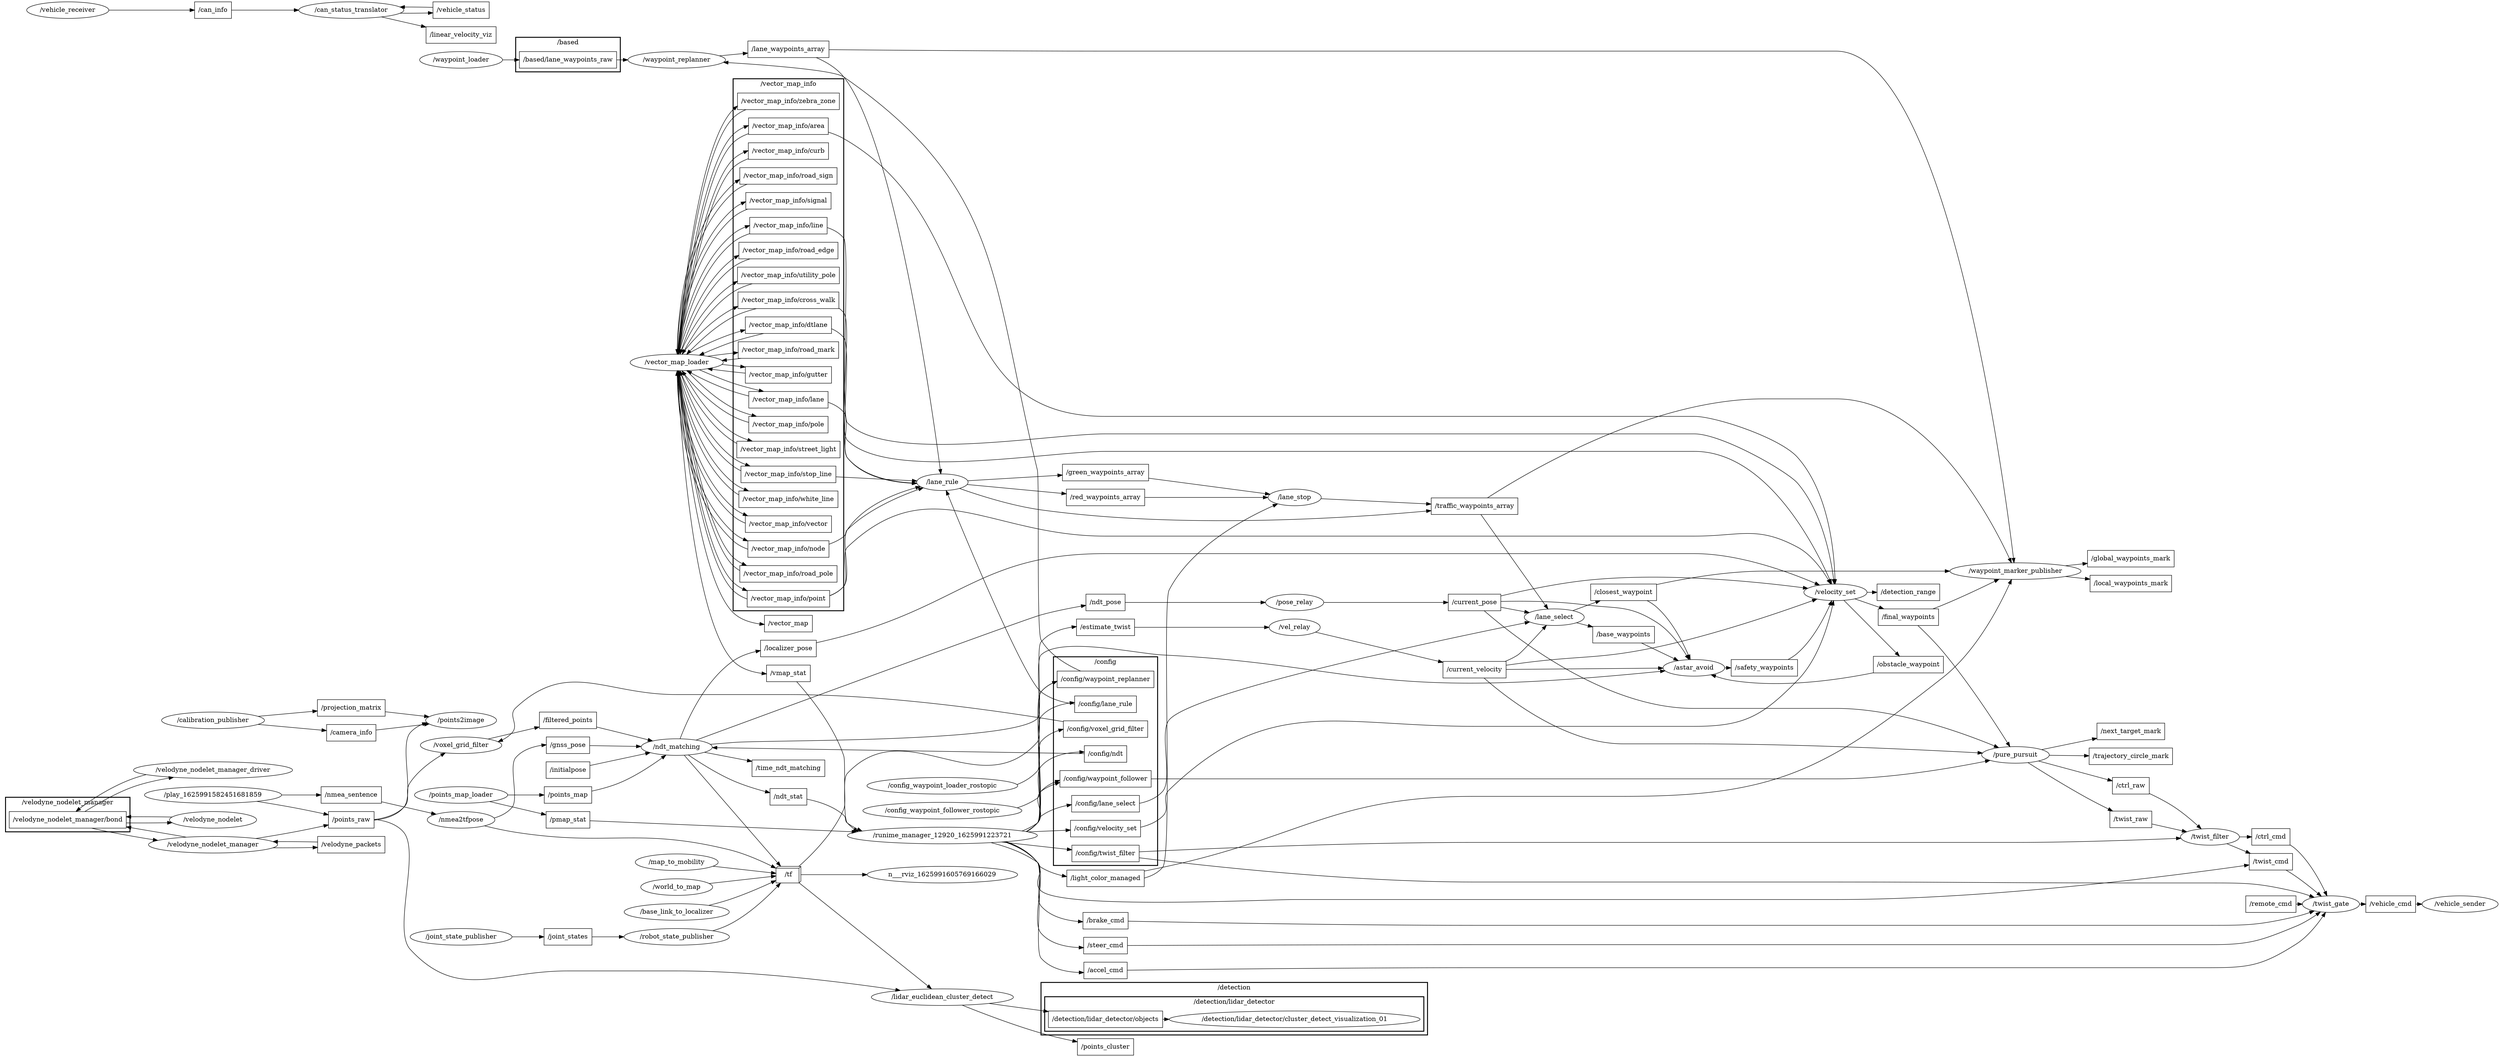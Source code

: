 digraph graphname {
	graph [bb="0,0,4368.8,2287",
		compound=True,
		rank=same,
		rankdir=LR,
		ranksep=0.2
	];
	node [label="\N"];
	subgraph cluster___config {
		graph [bb="1827.3,412,2010.3,865",
			compound=True,
			label="/config",
			lheight=0.21,
			lp="1918.8,853.5",
			lwidth=0.54,
			rank=same,
			rankdir=LR,
			ranksep=0.2,
			style=bold
		];
		t___config__twist_filter		 [URL=topic_3A__config__twist_filter,
			height=0.5,
			label="/config/twist_filter",
			pos="1918.8,438",
			shape=box,
			tooltip="topic:/config/twist_filter",
			width=1.6389];
		t___config__lane_select		 [URL=topic_3A__config__lane_select,
			height=0.5,
			label="/config/lane_select",
			pos="1918.8,546",
			shape=box,
			tooltip="topic:/config/lane_select",
			width=1.6528];
		t___config__lane_rule		 [URL=topic_3A__config__lane_rule,
			height=0.5,
			label="/config/lane_rule",
			pos="1918.8,762",
			shape=box,
			tooltip="topic:/config/lane_rule",
			width=1.5139];
		t___config__waypoint_follower		 [URL=topic_3A__config__waypoint_follower,
			height=0.5,
			label="/config/waypoint_follower",
			pos="1918.8,600",
			shape=box,
			tooltip="topic:/config/waypoint_follower",
			width=2.2361];
		t___config__voxel_grid_filter		 [URL=topic_3A__config__voxel_grid_filter,
			height=0.5,
			label="/config/voxel_grid_filter",
			pos="1918.8,708",
			shape=box,
			tooltip="topic:/config/voxel_grid_filter",
			width=2.0833];
		t___config__ndt		 [URL=topic_3A__config__ndt,
			height=0.5,
			label="/config/ndt",
			pos="1918.8,654",
			shape=box,
			tooltip="topic:/config/ndt",
			width=1.0556];
		t___config__velocity_set		 [URL=topic_3A__config__velocity_set,
			height=0.5,
			label="/config/velocity_set",
			pos="1918.8,492",
			shape=box,
			tooltip="topic:/config/velocity_set",
			width=1.7222];
		t___config__waypoint_replanner		 [URL=topic_3A__config__waypoint_replanner,
			height=0.5,
			label="/config/waypoint_replanner",
			pos="1918.8,816",
			shape=box,
			tooltip="topic:/config/waypoint_replanner",
			width=2.3194];
	}
	subgraph cluster___vector_map_info {
		graph [bb="1273.9,965,1468.9,2120",
			compound=True,
			label="/vector_map_info",
			lheight=0.21,
			lp="1371.4,2108.5",
			lwidth=1.35,
			rank=same,
			rankdir=LR,
			ranksep=0.2,
			style=bold
		];
		t___vector_map_info__zebra_zone		 [URL=topic_3A__vector_map_info__zebra_zone,
			height=0.5,
			label="/vector_map_info/zebra_zone",
			pos="1371.4,2071",
			shape=box,
			tooltip="topic:/vector_map_info/zebra_zone",
			width=2.4861];
		t___vector_map_info__dtlane		 [URL=topic_3A__vector_map_info__dtlane,
			height=0.5,
			label="/vector_map_info/dtlane",
			pos="1371.4,1585",
			shape=box,
			tooltip="topic:/vector_map_info/dtlane",
			width=2.0833];
		t___vector_map_info__curb		 [URL=topic_3A__vector_map_info__curb,
			height=0.5,
			label="/vector_map_info/curb",
			pos="1371.4,1963",
			shape=box,
			tooltip="topic:/vector_map_info/curb",
			width=1.9583];
		t___vector_map_info__road_sign		 [URL=topic_3A__vector_map_info__road_sign,
			height=0.5,
			label="/vector_map_info/road_sign",
			pos="1371.4,1909",
			shape=box,
			tooltip="topic:/vector_map_info/road_sign",
			width=2.3611];
		t___vector_map_info__signal		 [URL=topic_3A__vector_map_info__signal,
			height=0.5,
			label="/vector_map_info/signal",
			pos="1371.4,1855",
			shape=box,
			tooltip="topic:/vector_map_info/signal",
			width=2.0694];
		t___vector_map_info__lane		 [URL=topic_3A__vector_map_info__lane,
			height=0.5,
			label="/vector_map_info/lane",
			pos="1371.4,1423",
			shape=box,
			tooltip="topic:/vector_map_info/lane",
			width=1.9444];
		t___vector_map_info__road_edge		 [URL=topic_3A__vector_map_info__road_edge,
			height=0.5,
			label="/vector_map_info/road_edge",
			pos="1371.4,1747",
			shape=box,
			tooltip="topic:/vector_map_info/road_edge",
			width=2.4028];
		t___vector_map_info__utility_pole		 [URL=topic_3A__vector_map_info__utility_pole,
			height=0.5,
			label="/vector_map_info/utility_pole",
			pos="1371.4,1693",
			shape=box,
			tooltip="topic:/vector_map_info/utility_pole",
			width=2.4861];
		t___vector_map_info__line		 [URL=topic_3A__vector_map_info__line,
			height=0.5,
			label="/vector_map_info/line",
			pos="1371.4,1801",
			shape=box,
			tooltip="topic:/vector_map_info/line",
			width=1.9028];
		t___vector_map_info__node		 [URL=topic_3A__vector_map_info__node,
			height=0.5,
			label="/vector_map_info/node",
			pos="1371.4,1099",
			shape=box,
			tooltip="topic:/vector_map_info/node",
			width=1.9861];
		t___vector_map_info__road_mark		 [URL=topic_3A__vector_map_info__road_mark,
			height=0.5,
			label="/vector_map_info/road_mark",
			pos="1371.4,1531",
			shape=box,
			tooltip="topic:/vector_map_info/road_mark",
			width=2.4444];
		t___vector_map_info__gutter		 [URL=topic_3A__vector_map_info__gutter,
			height=0.5,
			label="/vector_map_info/gutter",
			pos="1371.4,1477",
			shape=box,
			tooltip="topic:/vector_map_info/gutter",
			width=2.0694];
		t___vector_map_info__stop_line		 [URL=topic_3A__vector_map_info__stop_line,
			height=0.5,
			label="/vector_map_info/stop_line",
			pos="1371.4,1261",
			shape=box,
			tooltip="topic:/vector_map_info/stop_line",
			width=2.3194];
		t___vector_map_info__pole		 [URL=topic_3A__vector_map_info__pole,
			height=0.5,
			label="/vector_map_info/pole",
			pos="1371.4,1369",
			shape=box,
			tooltip="topic:/vector_map_info/pole",
			width=1.9444];
		t___vector_map_info__street_light		 [URL=topic_3A__vector_map_info__street_light,
			height=0.5,
			label="/vector_map_info/street_light",
			pos="1371.4,1315",
			shape=box,
			tooltip="topic:/vector_map_info/street_light",
			width=2.4722];
		t___vector_map_info__cross_walk		 [URL=topic_3A__vector_map_info__cross_walk,
			height=0.5,
			label="/vector_map_info/cross_walk",
			pos="1371.4,1639",
			shape=box,
			tooltip="topic:/vector_map_info/cross_walk",
			width=2.4722];
		t___vector_map_info__white_line		 [URL=topic_3A__vector_map_info__white_line,
			height=0.5,
			label="/vector_map_info/white_line",
			pos="1371.4,1207",
			shape=box,
			tooltip="topic:/vector_map_info/white_line",
			width=2.4167];
		t___vector_map_info__vector		 [URL=topic_3A__vector_map_info__vector,
			height=0.5,
			label="/vector_map_info/vector",
			pos="1371.4,1153",
			shape=box,
			tooltip="topic:/vector_map_info/vector",
			width=2.0972];
		t___vector_map_info__point		 [URL=topic_3A__vector_map_info__point,
			height=0.5,
			label="/vector_map_info/point",
			pos="1371.4,991",
			shape=box,
			tooltip="topic:/vector_map_info/point",
			width=2.0139];
		t___vector_map_info__road_pole		 [URL=topic_3A__vector_map_info__road_pole,
			height=0.5,
			label="/vector_map_info/road_pole",
			pos="1371.4,1045",
			shape=box,
			tooltip="topic:/vector_map_info/road_pole",
			width=2.375];
		t___vector_map_info__area		 [URL=topic_3A__vector_map_info__area,
			height=0.5,
			label="/vector_map_info/area",
			pos="1371.4,2017",
			shape=box,
			tooltip="topic:/vector_map_info/area",
			width=1.9444];
	}
	subgraph cluster___based {
		graph [bb="889.04,2135,1072,2210",
			compound=True,
			label="/based",
			lheight=0.21,
			lp="980.54,2198.5",
			lwidth=0.49,
			rank=same,
			rankdir=LR,
			ranksep=0.2,
			style=bold
		];
		t___based__lane_waypoints_raw		 [URL=topic_3A__based__lane_waypoints_raw,
			height=0.5,
			label="/based/lane_waypoints_raw",
			pos="980.54,2161",
			shape=box,
			tooltip="topic:/based/lane_waypoints_raw",
			width=2.3194];
	}
	subgraph cluster___detection {
		graph [bb="1807.3,44,2464.2,158",
			compound=True,
			label="/detection",
			lheight=0.21,
			lp="2135.7,146.5",
			lwidth=0.75,
			rank=same,
			rankdir=LR,
			ranksep=0.2,
			style=bold
		];
		subgraph cluster___detection__lidar_detector {
			graph [bb="1815.3,52,2456.2,127",
				compound=True,
				label="/detection/lidar_detector",
				lheight=0.21,
				lp="2135.7,115.5",
				lwidth=1.85,
				rank=same,
				rankdir=LR,
				ranksep=0.2,
				style=bold
			];
			t___detection__lidar_detector__objects			 [URL=topic_3A__detection__lidar_detector__objects,
				height=0.5,
				label="/detection/lidar_detector/objects",
				pos="1918.8,78",
				shape=box,
				tooltip="topic:/detection/lidar_detector/objects",
				width=2.6528];
			n___detection__lidar_detector__cluster_detect_visualization_01			 [URL=__detection__lidar_detector__cluster_detect_visualization_01,
				height=0.5,
				label="/detection/lidar_detector/cluster_detect_visualization_01",
				pos="2238.2,78",
				shape=ellipse,
				tooltip="/detection/lidar_detector/cluster_detect_visualization_01",
				width=5.8314];
			t___detection__lidar_detector__objects -> n___detection__lidar_detector__cluster_detect_visualization_01			 [penwidth=1,
				pos="e,2028.1,78 2014.6,78 2015.7,78 2016.8,78 2018,78"];
		}
	}
	subgraph cluster___velodyne_nodelet_manager {
		graph [bb="8,434,225,509",
			compound=True,
			label="/velodyne_nodelet_manager",
			lheight=0.21,
			lp="116.5,497.5",
			lwidth=2.14,
			rank=same,
			rankdir=LR,
			ranksep=0.2,
			style=bold
		];
		t___velodyne_nodelet_manager__bond		 [URL=topic_3A__velodyne_nodelet_manager__bond,
			height=0.5,
			label="/velodyne_nodelet_manager/bond",
			pos="116.5,460",
			shape=box,
			tooltip="topic:/velodyne_nodelet_manager/bond",
			width=2.7917];
	}
	n___twist_filter	 [URL=__twist_filter,
		height=0.5,
		label="/twist_filter",
		pos="3851.7,472",
		shape=ellipse,
		tooltip="/twist_filter",
		width=1.4443];
	t___config__twist_filter -> n___twist_filter	 [penwidth=1,
		pos="e,3802.2,466.37 1978.1,439.57 2089.6,442.39 2338,448 2547.2,448 2547.2,448 2547.2,448 3507.3,448 3607.3,448 3723.4,458.2 3792,465.31"];
	n___twist_gate	 [URL=__twist_gate,
		height=0.5,
		label="/twist_gate",
		pos="4070.1,326",
		shape=ellipse,
		tooltip="/twist_gate",
		width=1.3721];
	t___config__twist_filter -> n___twist_gate	 [penwidth=1,
		pos="e,4040.7,340.54 1978,428.24 2089.1,410.78 2337,376 2547.2,376 2547.2,376 2547.2,376 3188.9,376 3420.4,376 3478.3,372 3709.7,372 3709.7,372 3709.7,372 3851.7,372 3921.1,372 3939.7,371 4006.7,353 4014.8,350.82 4023.3,347.79 4031.3,344.56"];
	n___lane_select	 [URL=__lane_select,
		height=0.5,
		label="/lane_select",
		pos="2688.2,951",
		shape=ellipse,
		tooltip="/lane_select",
		width=1.4443];
	t___config__lane_select -> n___lane_select	 [penwidth=1,
		pos="e,2646.9,939.93 1978.7,551.39 1992.2,555.45 2005.3,562.13 2014.3,573 2036.5,599.79 2006.7,701.67 2028.3,729 2067.7,778.98 2489.1,897.03 2637.1,937.28"];
	n___lane_rule	 [URL=__lane_rule,
		height=0.5,
		label="/lane_rule",
		pos="1638.1,1228",
		shape=ellipse,
		tooltip="/lane_rule",
		width=1.2818];
	t___config__lane_rule -> n___lane_rule	 [penwidth=1,
		pos="e,1642.7,1210 1864,764.8 1844.2,768.32 1822.9,775.34 1807.3,789 1741.8,846.46 1668,1113 1645.2,1200.3"];
	n___pure_pursuit	 [URL=__pure_pursuit,
		height=0.5,
		label="/pure_pursuit",
		pos="3507.3,669",
		shape=ellipse,
		tooltip="/pure_pursuit",
		width=1.6068];
	t___config__waypoint_follower -> n___pure_pursuit	 [penwidth=1,
		pos="e,3469.1,655.4 1999.6,600.21 2119.3,600.5 2350.5,601 2547.2,601 2547.2,601 2547.2,601 3188.9,601 3286.6,601 3397.6,632.01 3459.3,652.15"];
	n___voxel_grid_filter	 [URL=__voxel_grid_filter,
		height=0.5,
		label="/voxel_grid_filter",
		pos="793.95,676",
		shape=ellipse,
		tooltip="/voxel_grid_filter",
		width=2.022];
	t___config__voxel_grid_filter -> n___voxel_grid_filter	 [penwidth=1,
		pos="e,855.87,685.62 1843.5,724.92 1738.4,747.05 1541.4,783 1371.4,783 1173,783 1173,783 1173,783 1046.3,783 981.12,844.07 889.04,757 871.42,740.33 896.83,721.42 881.04,703 876.55,697.75 871.05,693.51 865.02,690.08"];
	n___ndt_matching	 [URL=__ndt_matching,
		height=0.5,
		label="/ndt_matching",
		pos="1173,669",
		shape=ellipse,
		tooltip="/ndt_matching",
		width=1.7151];
	t___config__ndt -> n___ndt_matching	 [penwidth=1,
		pos="e,1234.7,667.76 1880.4,654.77 1761.8,657.16 1400.2,664.43 1245,667.55"];
	n___velocity_set	 [URL=__velocity_set,
		height=0.5,
		label="/velocity_set",
		pos="3188.9,1005",
		shape=ellipse,
		tooltip="/velocity_set",
		width=1.5526];
	t___config__velocity_set -> n___velocity_set	 [penwidth=1,
		pos="e,3183.2,986.86 1981.1,499.44 1993.4,503.51 2005.3,509.69 2014.3,519 2032.7,538.11 2009.8,558.03 2028.3,577 2195.1,747.67 2308.5,715 2547.2,715 2547.2,715 2547.2,715 2936.1,715 3074.3,715 3154.2,904.29 3179.8,977.01"];
	n___waypoint_replanner	 [URL=__waypoint_replanner,
		height=0.5,
		label="/waypoint_replanner",
		pos="1173,2161",
		shape=ellipse,
		tooltip="/waypoint_replanner",
		width=2.3109];
	t___config__waypoint_replanner -> n___waypoint_replanner	 [penwidth=1,
		pos="e,1252.2,2155.3 1880.7,834 1854.9,848.44 1822.8,871.35 1807.3,902 1798.4,919.5 1803.1,1235.7 1799.3,1255 1720.1,1660.5 1793.8,1868.7 1468.9,2124 1452.8,2136.7 1343.6,2147.8 1262.5,2154.5"];
	n___vector_map_loader	 [URL=__vector_map_loader,
		height=0.5,
		label="/vector_map_loader",
		pos="1173,1504",
		shape=ellipse,
		tooltip="/vector_map_loader",
		width=2.2567];
	t___vector_map_info__zebra_zone -> n___vector_map_loader	 [penwidth=1,
		pos="e,1174,1522.2 1301,2052.9 1290.8,2048.7 1281.3,2043 1273.9,2035 1204.8,1959.7 1180.6,1631.6 1174.6,1532.4"];
	t___vector_map_info__dtlane -> n___lane_rule	 [penwidth=1,
		pos="e,1594.3,1233.7 1446.8,1575 1455.3,1571 1463.1,1565.5 1468.9,1558 1486.8,1535.2 1460.6,1321 1476.9,1297 1501.1,1261.6 1547.4,1244.3 1584.2,1235.8"];
	t___vector_map_info__dtlane -> n___vector_map_loader	 [penwidth=1,
		pos="e,1213.3,1519.9 1328.5,1567 1311.3,1561.8 1291.4,1556 1273.9,1549 1256.7,1542.1 1238.5,1533 1222.4,1524.7"];
	t___vector_map_info__curb -> n___vector_map_loader	 [penwidth=1,
		pos="e,1175.2,1522.3 1301.8,1944.8 1291.4,1940.7 1281.6,1935 1273.9,1927 1218.2,1868.9 1186.2,1617.6 1176.3,1532.3"];
	t___vector_map_info__road_sign -> n___vector_map_loader	 [penwidth=1,
		pos="e,1176,1522.3 1302.5,1890.8 1291.9,1886.7 1281.8,1881 1273.9,1873 1224.8,1823.5 1189.6,1610.2 1177.5,1532.4"];
	t___vector_map_info__signal -> n___vector_map_loader	 [penwidth=1,
		pos="e,1177,1522.1 1303.8,1836.9 1292.8,1832.8 1282.3,1827.1 1273.9,1819 1231.4,1777.8 1193.4,1601.3 1179,1531.9"];
	t___vector_map_info__lane -> n___lane_rule	 [penwidth=1,
		pos="e,1594.4,1234.1 1441.6,1414.8 1452.1,1410.7 1461.8,1404.7 1468.9,1396 1483,1379 1464,1314.9 1476.9,1297 1501.9,1262.3 1547.9,1244.9 1584.4,1236.3"];
	t___vector_map_info__lane -> n___vector_map_loader	 [penwidth=1,
		pos="e,1190.6,1486.4 1301.3,1431.5 1292,1434.3 1282.7,1437.5 1273.9,1441 1247.4,1451.6 1218.8,1467.3 1198.9,1480.7"];
	t___vector_map_info__road_edge -> n___vector_map_loader	 [penwidth=1,
		pos="e,1177.2,1522 1307.4,1729 1295.4,1724.8 1283.5,1719.1 1273.9,1711 1217.3,1663.1 1190.5,1576.5 1179.5,1531.9"];
	t___vector_map_info__utility_pole -> n___vector_map_loader	 [penwidth=1,
		pos="e,1181.3,1522 1311,1675 1297.9,1670.8 1284.8,1665.1 1273.9,1657 1230,1624.1 1200.6,1566 1185.4,1531.5"];
	t___vector_map_info__line -> n___vector_map_loader	 [penwidth=1,
		pos="e,1174.7,1522.3 1305.2,1782.9 1293.7,1778.8 1282.7,1773.1 1273.9,1765 1204.7,1701.6 1182.7,1586.1 1175.9,1532.5"];
	t___vector_map_info__line -> n___velocity_set	 [penwidth=1,
		pos="e,3188.2,1023.3 1440.1,1794 1451.3,1789.8 1461.6,1783.4 1468.9,1774 1482.6,1756.4 1461.4,1389 1476.9,1373 1545.3,1302.3 1820.5,1349 1918.8,1349 1918.8,1349 1918.8,1349 2936.1,1349 2981.4,1349 3091.9,1284.1 3119,1249 3169.8,1183.4 3183.7,1082.3 3187.5,1033.4"];
	t___vector_map_info__node -> n___lane_rule	 [penwidth=1,
		pos="e,1603.2,1216.1 1443.4,1111.6 1452.6,1115.3 1461.4,1120 1468.9,1126 1474.8,1130.7 1471.6,1135.6 1476.9,1141 1510,1174.3 1558.6,1198.1 1593.7,1212.3"];
	t___vector_map_info__node -> n___vector_map_loader	 [penwidth=1,
		pos="e,1175,1485.9 1299.5,1100.6 1290,1104.4 1281.1,1109.8 1273.9,1117 1223.1,1168.3 1187.1,1394.9 1176.3,1475.6"];
	t___vector_map_info__road_mark -> n___vector_map_loader	 [penwidth=1,
		pos="e,1252.3,1508.2 1288,1513 1279.5,1511.7 1270.9,1510.5 1262.3,1509.4"];
	t___vector_map_info__gutter -> n___vector_map_loader	 [penwidth=1,
		pos="e,1227.2,1490.5 1296.8,1480.6 1277.2,1483 1256.3,1485.9 1237.2,1488.9"];
	t___vector_map_info__stop_line -> n___lane_rule	 [penwidth=1,
		pos="e,1593.9,1233.5 1455.1,1250.6 1497.1,1245.4 1546.8,1239.3 1583.8,1234.7"];
	t___vector_map_info__stop_line -> n___vector_map_loader	 [penwidth=1,
		pos="e,1175.4,1485.8 1287.5,1269.8 1282.7,1272.4 1278.1,1275.5 1273.9,1279 1212.8,1330.7 1186.4,1427.5 1177.2,1475.7"];
	t___vector_map_info__pole -> n___vector_map_loader	 [penwidth=1,
		pos="e,1181.3,1485.9 1301.3,1374.5 1291.7,1377.7 1282.3,1381.9 1273.9,1387 1236.5,1409.7 1204.1,1450.1 1186.7,1477.2"];
	t___vector_map_info__street_light -> n___vector_map_loader	 [penwidth=1,
		pos="e,1177.5,1485.9 1282.3,1327.4 1279.4,1329.2 1276.6,1331 1273.9,1333 1224.8,1369.7 1194,1437.9 1180.6,1476.4"];
	t___vector_map_info__cross_walk -> n___vector_map_loader	 [penwidth=1,
		pos="e,1189.8,1522 1317.1,1620.9 1302.4,1616.6 1287,1610.9 1273.9,1603 1242.5,1583.9 1214.6,1552.3 1196.1,1529.8"];
	t___vector_map_info__cross_walk -> n___velocity_set	 [penwidth=1,
		pos="e,3183.8,1023.2 1460.1,1620.8 1463.4,1618.3 1466.3,1615.3 1468.9,1612 1487.9,1587.8 1455.4,1357 1476.9,1335 1614.2,1194.2 1722.1,1311 1918.8,1311 1918.8,1311 1918.8,1311 2936.1,1311 3079.6,1311 3156.9,1108.6 3180.8,1033"];
	t___vector_map_info__white_line -> n___vector_map_loader	 [penwidth=1,
		pos="e,1173.9,1486 1284,1217.3 1280.4,1219.6 1277,1222.2 1273.9,1225 1200.1,1292.6 1180,1419.5 1174.8,1476"];
	t___vector_map_info__vector -> n___vector_map_loader	 [penwidth=1,
		pos="e,1175.7,1486 1295.9,1156.5 1287.8,1160.1 1280.2,1164.9 1273.9,1171 1229.7,1213.9 1190.3,1403.1 1177.4,1475.7"];
	t___vector_map_info__point -> n___lane_rule	 [penwidth=1,
		pos="e,1598.7,1218.5 1444.2,1000.1 1453.7,1004.2 1462.4,1010 1468.9,1018 1486.2,1039.3 1462.1,1117.9 1476.9,1141 1502.1,1180.3 1551.5,1203.2 1589,1215.5"];
	t___vector_map_info__point -> n___vector_map_loader	 [penwidth=1,
		pos="e,1174.1,1485.9 1298.7,992.43 1289.4,996.3 1280.8,1001.7 1273.9,1009 1209.8,1077.5 1181.7,1381.4 1174.8,1476"];
	t___vector_map_info__point -> n___velocity_set	 [penwidth=1,
		pos="e,3181.6,1023 1444,1000.2 1453.5,1004.3 1462.3,1010.1 1468.9,1018 1481.1,1032.5 1463.3,1089.9 1476.9,1103 1618.7,1239.3 1722.1,1127 1918.8,1127 1918.8,1127 1918.8,1127 2936.1,1127 3018.1,1127 3048.7,1145.2 3119,1103 3146.3,1086.6 3165.9,1055.1 3177.2,1032.2"];
	t___vector_map_info__road_pole -> n___vector_map_loader	 [penwidth=1,
		pos="e,1174.5,1485.9 1285.7,1053.4 1281.4,1056.1 1277.5,1059.3 1273.9,1063 1216.4,1122.9 1184.2,1388.1 1175.4,1475.9"];
	t___vector_map_info__area -> n___vector_map_loader	 [penwidth=1,
		pos="e,1174.5,1522.2 1301.1,1998.8 1290.9,1994.6 1281.4,1988.9 1273.9,1981 1211.5,1914.3 1183.2,1624.5 1175.4,1532.2"];
	t___vector_map_info__area -> n___velocity_set	 [penwidth=1,
		pos="e,3186.7,1023.1 1441.6,2003.7 1451.2,2000.1 1460.7,1995.7 1468.9,1990 1744.9,1801.2 1584.4,1387 1918.8,1387 1918.8,1387 1918.8,1387 2936.1,1387 2970.1,1387 3081.9,1347.2 3119,1301 3152.5,1259.4 3176.7,1098.8 3185.4,1033.2"];
	t___based__lane_waypoints_raw -> n___waypoint_replanner	 [penwidth=1,
		pos="e,1089.5,2161 1064.1,2161 1069.1,2161 1074.2,2161 1079.2,2161"];
	n___velodyne_nodelet_manager_driver	 [URL=__velodyne_nodelet_manager_driver,
		height=0.5,
		label="/velodyne_nodelet_manager_driver",
		pos="368.84,514",
		shape=ellipse,
		tooltip="/velodyne_nodelet_manager_driver",
		width=3.7733];
	t___velodyne_nodelet_manager__bond -> n___velodyne_nodelet_manager_driver	 [penwidth=1,
		pos="e,321.61,497.04 217.17,474.55 222.52,475.73 227.82,476.89 233,478 258.82,483.56 287.5,489.32 311.83,494.79"];
	n___velodyne_nodelet	 [URL=__velodyne_nodelet,
		height=0.5,
		label="/velodyne_nodelet",
		pos="368.84,460",
		shape=ellipse,
		tooltip="/velodyne_nodelet",
		width=2.0943];
	t___velodyne_nodelet_manager__bond -> n___velodyne_nodelet	 [penwidth=1,
		pos="e,297.68,453.86 217.32,453.37 240.65,453.14 265.19,453.23 287.56,453.65"];
	n___velodyne_nodelet_manager	 [URL=__velodyne_nodelet_manager,
		height=0.5,
		label="/velodyne_nodelet_manager",
		pos="368.84,406",
		shape=ellipse,
		tooltip="/velodyne_nodelet_manager",
		width=3.0692];
	t___velodyne_nodelet_manager__bond -> n___velodyne_nodelet_manager	 [penwidth=1,
		pos="e,274.49,415.45 158.22,441.98 180.39,435.76 208.14,429.35 233,424 243.26,421.79 253.97,419.55 264.67,417.4"];
	t___obstacle_waypoint	 [URL=topic_3A__obstacle_waypoint,
		height=0.5,
		label="/obstacle_waypoint",
		pos="3319.8,863",
		shape=box,
		tooltip="topic:/obstacle_waypoint",
		width=1.6944];
	n___astar_avoid	 [URL=__astar_avoid,
		height=0.5,
		label="/astar_avoid",
		pos="2936.1,875",
		shape=ellipse,
		tooltip="/astar_avoid",
		width=1.4985];
	t___obstacle_waypoint -> n___astar_avoid	 [penwidth=1,
		pos="e,2966.5,860.09 3258.7,851.66 3194.6,841.73 3091.4,831.28 3004,848 2994.7,849.79 2985,852.84 2976,856.27"];
	t___closest_waypoint	 [URL=topic_3A__closest_waypoint,
		height=0.5,
		label="/closest_waypoint",
		pos="2811.2,1005",
		shape=box,
		tooltip="topic:/closest_waypoint",
		width=1.5833];
	t___closest_waypoint -> n___astar_avoid	 [penwidth=1,
		pos="e,2926.9,893.11 2849,986.97 2855.7,982.88 2862.4,978.19 2868.2,973 2890.7,952.49 2909.8,923.16 2921.9,901.94"];
	n___waypoint_marker_publisher	 [URL=__waypoint_marker_publisher,
		height=0.5,
		label="/waypoint_marker_publisher",
		pos="3507.3,1051",
		shape=ellipse,
		tooltip="/waypoint_marker_publisher",
		width=3.1233];
	t___closest_waypoint -> n___waypoint_marker_publisher	 [penwidth=1,
		pos="e,3394.6,1051 2868.3,1021.6 2918.7,1034.8 2994.4,1051 3061.5,1051 3061.5,1051 3061.5,1051 3188.9,1051 3253.5,1051 3325.3,1051 3384.4,1051"];
	t___brake_cmd	 [URL=topic_3A__brake_cmd,
		height=0.5,
		label="/brake_cmd",
		pos="1918.8,292",
		shape=box,
		tooltip="topic:/brake_cmd",
		width=1.125];
	t___brake_cmd -> n___twist_gate	 [penwidth=1,
		pos="e,4040.7,311.46 1959.6,290.68 2059.7,287.56 2325.4,280 2547.2,280 2547.2,280 2547.2,280 3851.7,280 3921.1,280 3939.7,281 4006.7,299 4014.8,301.18 4023.3,304.21 4031.3,307.44"];
	t___filtered_points	 [URL=topic_3A__filtered_points,
		height=0.5,
		label="/filtered_points",
		pos="980.54,730",
		shape=box,
		tooltip="topic:/filtered_points",
		width=1.375];
	t___filtered_points -> n___ndt_matching	 [penwidth=1,
		pos="e,1132.8,682.92 1030.5,715.63 1044,711.64 1058.6,707.24 1072,703 1088.7,697.74 1106.8,691.74 1123,686.25"];
	t___gnss_pose	 [URL=topic_3A__gnss_pose,
		height=0.5,
		label="/gnss_pose",
		pos="980.54,676",
		shape=box,
		tooltip="topic:/gnss_pose",
		width=1.0556];
	t___gnss_pose -> n___ndt_matching	 [penwidth=1,
		pos="e,1111.6,671.23 1018.6,674.62 1042.2,673.76 1073.3,672.63 1101.4,671.61"];
	t___linear_velocity_viz	 [URL=topic_3A__linear_velocity_viz,
		height=0.5,
		label="/linear_velocity_viz",
		pos="793.95,2215",
		shape=box,
		tooltip="topic:/linear_velocity_viz",
		width=1.7361];
	t___twist_cmd	 [URL=topic_3A__twist_cmd,
		height=0.5,
		label="/twist_cmd",
		pos="3962.2,418",
		shape=box,
		tooltip="topic:/twist_cmd",
		width=1.0694];
	t___twist_cmd -> n___twist_gate	 [penwidth=1,
		pos="e,4053.2,343.2 3988.5,399.96 3994.6,395.55 4001,390.73 4006.7,386 4020.2,374.83 4034.5,361.51 4046,350.26"];
	t___light_color_managed	 [URL=topic_3A__light_color_managed,
		height=0.5,
		label="/light_color_managed",
		pos="1918.8,384",
		shape=box,
		tooltip="topic:/light_color_managed",
		width=1.8889];
	t___light_color_managed -> n___waypoint_marker_publisher	 [penwidth=1,
		pos="e,3500.8,1032.7 1987,400.8 1996.2,403.17 2005.5,405.61 2014.3,408 2252.4,472.51 2300.5,563 2547.2,563 2547.2,563 2547.2,563 2811.2,563 3091.9,563 3174.1,646.06 3380.8,836 3439.9,890.22 3479.6,978.42 3497.1,1023.1"];
	n___lane_stop	 [URL=__lane_stop,
		height=0.5,
		label="/lane_stop",
		pos="2238.2,1211",
		shape=ellipse,
		tooltip="/lane_stop",
		width=1.2999];
	t___light_color_managed -> n___lane_stop	 [penwidth=1,
		pos="e,2212.4,1196 1986.9,389.47 1997.5,393.32 2007.3,399.18 2014.3,408 2035.2,434.14 2014.8,979.39 2028.3,1010 2065,1093.2 2154.1,1158.9 2203.6,1190.5"];
	t___remote_cmd	 [URL=topic_3A__remote_cmd,
		height=0.5,
		label="/remote_cmd",
		pos="3962.2,326",
		shape=box,
		tooltip="topic:/remote_cmd",
		width=1.2361];
	t___remote_cmd -> n___twist_gate	 [penwidth=1,
		pos="e,4020.4,326 4006.7,326 4007.8,326 4009,326 4010.1,326"];
	t___next_target_mark	 [URL=topic_3A__next_target_mark,
		height=0.5,
		label="/next_target_mark",
		pos="3709.7,696",
		shape=box,
		tooltip="topic:/next_target_mark",
		width=1.6111];
	t___global_waypoints_mark	 [URL=topic_3A__global_waypoints_mark,
		height=0.5,
		label="/global_waypoints_mark",
		pos="3709.7,1078",
		shape=box,
		tooltip="topic:/global_waypoints_mark",
		width=2.1111];
	t___steer_cmd	 [URL=topic_3A__steer_cmd,
		height=0.5,
		label="/steer_cmd",
		pos="1918.8,238",
		shape=box,
		tooltip="topic:/steer_cmd",
		width=1.0694];
	t___steer_cmd -> n___twist_gate	 [penwidth=1,
		pos="e,4052,309.14 1957.4,238.1 2055.8,238.36 2323.8,239 2547.2,239 2547.2,239 2547.2,239 3851.7,239 3922.7,239 3942.7,247.28 4006.7,278 4020,284.38 4033.2,293.78 4044.1,302.59"];
	t___red_waypoints_array	 [URL=topic_3A__red_waypoints_array,
		height=0.5,
		label="/red_waypoints_array",
		pos="1918.8,1211",
		shape=box,
		tooltip="topic:/red_waypoints_array",
		width=1.8611];
	t___red_waypoints_array -> n___lane_stop	 [penwidth=1,
		pos="e,2191.2,1211 1986.2,1211 2043.9,1211 2126.3,1211 2180.9,1211"];
	t___current_velocity	 [URL=topic_3A__current_velocity,
		height=0.5,
		label="/current_velocity",
		pos="2547.2,837",
		shape=box,
		tooltip="topic:/current_velocity",
		width=1.5139];
	t___current_velocity -> n___astar_avoid	 [penwidth=1,
		pos="e,2900.2,861.44 2601.9,835.38 2666.2,834.47 2775.8,836.06 2868.2,853 2875.5,854.35 2883.2,856.3 2890.7,858.47"];
	t___current_velocity -> n___pure_pursuit	 [penwidth=1,
		pos="e,3449.3,670.35 2562.7,818.96 2600.6,777.11 2702.6,677 2811.2,677 2811.2,677 2811.2,677 2936.1,677 3117.9,677 3332.3,672.9 3439.3,670.57"];
	t___current_velocity -> n___velocity_set	 [penwidth=1,
		pos="e,3139.2,996.65 2601.7,845.09 2692.6,858.59 2865.2,884.4 2868.2,886 2876.4,890.54 2874.3,896.76 2882.2,902 2959.1,953.32 3064,981.24 3129.1,994.62"];
	t___current_velocity -> n___lane_select	 [penwidth=1,
		pos="e,2677.5,933.18 2599,855.15 2607.2,859.09 2615.2,863.7 2622.2,869 2642.3,884.22 2659.9,906.85 2671.8,924.48"];
	t___camera_info	 [URL=topic_3A__camera_info,
		height=0.5,
		label="/camera_info",
		pos="605.77,757",
		shape=box,
		tooltip="topic:/camera_info",
		width=1.2361];
	n___points2image	 [URL=__points2image,
		height=0.5,
		label="/points2image",
		pos="793.95,730",
		shape=ellipse,
		tooltip="/points2image",
		width=1.6971];
	t___camera_info -> n___points2image	 [penwidth=1,
		pos="e,738.91,737.9 650.37,750.6 673.78,747.24 702.91,743.06 728.8,739.35"];
	t___vmap_stat	 [URL=topic_3A__vmap_stat,
		height=0.5,
		label="/vmap_stat",
		pos="1371.4,829",
		shape=box,
		tooltip="topic:/vmap_stat",
		width=1.0694];
	n___runime_manager_12920_1625991223721	 [URL=__runime_manager_12920_1625991223721,
		height=0.5,
		label="/runime_manager_12920_1625991223721",
		pos="1638.1,477",
		shape=ellipse,
		tooltip="/runime_manager_12920_1625991223721",
		width=4.4774];
	t___vmap_stat -> n___runime_manager_12920_1625991223721	 [penwidth=1,
		pos="e,1499.6,486.28 1384.9,810.87 1407.2,779.83 1450.8,713.66 1468.9,650 1473.4,634.37 1466.1,516.11 1476.9,504 1481.1,499.33 1485.8,495.26 1490.8,491.73"];
	t___ctrl_cmd	 [URL=topic_3A__ctrl_cmd,
		height=0.5,
		label="/ctrl_cmd",
		pos="3962.2,472",
		shape=box,
		tooltip="topic:/ctrl_cmd",
		width=0.95833];
	t___ctrl_cmd -> n___twist_gate	 [penwidth=1,
		pos="e,4064,343.98 3996.7,453.73 4000.3,451.07 4003.7,448.15 4006.7,445 4032,418.27 4050.1,379.52 4060.3,353.58"];
	t___points_cluster	 [URL=topic_3A__points_cluster,
		height=0.5,
		label="/points_cluster",
		pos="1918.8,18",
		shape=box,
		tooltip="topic:/points_cluster",
		width=1.3333];
	t___lane_waypoints_array	 [URL=topic_3A__lane_waypoints_array,
		height=0.5,
		label="/lane_waypoints_array",
		pos="1371.4,2184",
		shape=box,
		tooltip="topic:/lane_waypoints_array",
		width=1.9444];
	t___lane_waypoints_array -> n___waypoint_marker_publisher	 [penwidth=1,
		pos="e,3506.2,1069.2 1441.8,2183.2 1546.1,2182 1747.5,2180 1918.8,2180 1918.8,2180 1918.8,2180 3188.9,2180 3424.9,2180 3494.5,1254.5 3505.6,1079.4"];
	t___lane_waypoints_array -> n___lane_rule	 [penwidth=1,
		pos="e,1636.7,1246.2 1417,2165.9 1435.9,2156.2 1456.2,2142.4 1468.9,2124 1570.3,1976.7 1624.5,1391.8 1635.8,1256.2"];
	t___joint_states	 [URL=topic_3A__joint_states,
		height=0.5,
		label="/joint_states",
		pos="980.54,260",
		shape=box,
		tooltip="topic:/joint_states",
		width=1.1389];
	n___robot_state_publisher	 [URL=__robot_state_publisher,
		height=0.5,
		label="/robot_state_publisher",
		pos="1173,260",
		shape=ellipse,
		tooltip="/robot_state_publisher",
		width=2.4734];
	t___joint_states -> n___robot_state_publisher	 [penwidth=1,
		pos="e,1083.9,260 1021.8,260 1037.2,260 1055.4,260 1073.7,260"];
	t___ctrl_raw	 [URL=topic_3A__ctrl_raw,
		height=0.5,
		label="/ctrl_raw",
		pos="3709.7,575",
		shape=box,
		tooltip="topic:/ctrl_raw",
		width=0.90278];
	t___ctrl_raw -> n___twist_filter	 [penwidth=1,
		pos="e,3830.2,488.66 3736.3,556.86 3750.9,546.74 3769.5,533.82 3785.7,522 3797.7,513.31 3810.7,503.54 3821.9,494.95"];
	t___twist_raw	 [URL=topic_3A__twist_raw,
		height=0.5,
		label="/twist_raw",
		pos="3709.7,495",
		shape=box,
		tooltip="topic:/twist_raw",
		width=1.0278];
	t___twist_raw -> n___twist_filter	 [penwidth=1,
		pos="e,3804.5,479.65 3747,488.96 3761.4,486.62 3778.3,483.89 3794.2,481.32"];
	t___safety_waypoints	 [URL=topic_3A__safety_waypoints,
		height=0.5,
		label="/safety_waypoints",
		pos="3061.5,875",
		shape=box,
		tooltip="topic:/safety_waypoints",
		width=1.5972];
	t___safety_waypoints -> n___velocity_set	 [penwidth=1,
		pos="e,3179.3,986.89 3099.7,893.05 3106.5,897.14 3113.3,901.82 3119,907 3142,927.51 3161.6,956.84 3174.2,978.06"];
	t___time_ndt_matching	 [URL=topic_3A__time_ndt_matching,
		height=0.5,
		label="/time_ndt_matching",
		pos="1371.4,623",
		shape=box,
		tooltip="topic:/time_ndt_matching",
		width=1.7639];
	t___detection_range	 [URL=topic_3A__detection_range,
		height=0.5,
		label="/detection_range",
		pos="3319.8,1005",
		shape=box,
		tooltip="topic:/detection_range",
		width=1.4861];
	t___final_waypoints	 [URL=topic_3A__final_waypoints,
		height=0.5,
		label="/final_waypoints",
		pos="3319.8,951",
		shape=box,
		tooltip="topic:/final_waypoints",
		width=1.4861];
	t___final_waypoints -> n___waypoint_marker_publisher	 [penwidth=1,
		pos="e,3478.6,1033.3 3362.1,969.01 3368.4,971.91 3374.8,974.96 3380.8,978 3411.4,993.54 3445,1013.1 3469.9,1028"];
	t___final_waypoints -> n___pure_pursuit	 [penwidth=1,
		pos="e,3499.1,686.89 3340.5,932.99 3353,921.43 3368.8,905.71 3380.8,890 3430.3,825.32 3474,739.33 3494.7,696.17"];
	t___base_waypoints	 [URL=topic_3A__base_waypoints,
		height=0.5,
		label="/base_waypoints",
		pos="2811.2,913",
		shape=box,
		tooltip="topic:/base_waypoints",
		width=1.4861];
	t___base_waypoints -> n___astar_avoid	 [penwidth=1,
		pos="e,2896,887.19 2864.9,896.66 2871.9,894.53 2879.1,892.35 2886,890.23"];
	t___initialpose	 [URL=topic_3A__initialpose,
		height=0.5,
		label="/initialpose",
		pos="980.54,622",
		shape=box,
		tooltip="topic:/initialpose",
		width=1.0694];
	t___initialpose -> n___ndt_matching	 [penwidth=1,
		pos="e,1125.6,657.42 1019.5,631.51 1047.1,638.26 1084.7,647.44 1115.8,655.02"];
	t___projection_matrix	 [URL=topic_3A__projection_matrix,
		height=0.5,
		label="/projection_matrix",
		pos="605.77,703",
		shape=box,
		tooltip="topic:/projection_matrix",
		width=1.6389];
	t___projection_matrix -> n___points2image	 [penwidth=1,
		pos="e,738.98,722.11 664.79,711.47 685.17,714.39 708.11,717.68 728.94,720.67"];
	t___vector_map	 [URL=topic_3A__vector_map,
		height=0.5,
		label="/vector_map",
		pos="1371.4,937",
		shape=box,
		tooltip="topic:/vector_map",
		width=1.1806];
	t___pmap_stat	 [URL=topic_3A__pmap_stat,
		height=0.5,
		label="/pmap_stat",
		pos="980.54,514",
		shape=box,
		tooltip="topic:/pmap_stat",
		width=1.0694];
	t___pmap_stat -> n___runime_manager_12920_1625991223721	 [penwidth=1,
		pos="e,1493.9,485.12 1019.2,511.82 1108.1,506.82 1331,494.28 1483.5,485.7"];
	t___vehicle_cmd	 [URL=topic_3A__vehicle_cmd,
		height=0.5,
		label="/vehicle_cmd",
		pos="4178.5,326",
		shape=box,
		tooltip="topic:/vehicle_cmd",
		width=1.25];
	n___vehicle_sender	 [URL=__vehicle_sender,
		height=0.5,
		label="/vehicle_sender",
		pos="4303.1,326",
		shape=ellipse,
		tooltip="/vehicle_sender",
		width=1.8234];
	t___vehicle_cmd -> n___vehicle_sender	 [penwidth=1,
		pos="e,4237.5,326 4223.8,326 4225,326 4226.1,326 4227.2,326"];
	t___ndt_pose	 [URL=topic_3A__ndt_pose,
		height=0.5,
		label="/ndt_pose",
		pos="1918.8,983",
		shape=box,
		tooltip="topic:/ndt_pose",
		width=0.95833];
	n___pose_relay	 [URL=__pose_relay,
		height=0.5,
		label="/pose_relay",
		pos="2238.2,983",
		shape=ellipse,
		tooltip="/pose_relay",
		width=1.4263];
	t___ndt_pose -> n___pose_relay	 [penwidth=1,
		pos="e,2186.6,983 1953.6,983 2007,983 2110,983 2176.3,983"];
	t___local_waypoints_mark	 [URL=topic_3A__local_waypoints_mark,
		height=0.5,
		label="/local_waypoints_mark",
		pos="3709.7,1024",
		shape=box,
		tooltip="topic:/local_waypoints_mark",
		width=2];
	t___green_waypoints_array	 [URL=topic_3A__green_waypoints_array,
		height=0.5,
		label="/green_waypoints_array",
		pos="1918.8,1265",
		shape=box,
		tooltip="topic:/green_waypoints_array",
		width=2.0417];
	t___green_waypoints_array -> n___lane_stop	 [penwidth=1,
		pos="e,2195.3,1218.3 1992.5,1252.5 2051.4,1242.6 2132.5,1228.9 2185.2,1220"];
	t___traffic_waypoints_array	 [URL=topic_3A__traffic_waypoints_array,
		height=0.5,
		label="/traffic_waypoints_array",
		pos="2547.2,1192",
		shape=box,
		tooltip="topic:/traffic_waypoints_array",
		width=2.0833];
	t___traffic_waypoints_array -> n___waypoint_marker_publisher	 [penwidth=1,
		pos="e,3501.9,1069 2569.1,1210.3 2637.3,1265.2 2853.7,1425 3061.5,1425 3061.5,1425 3061.5,1425 3188.9,1425 3370.8,1425 3470.6,1165.3 3498.8,1078.7"];
	t___traffic_waypoints_array -> n___lane_select	 [penwidth=1,
		pos="e,2677.8,968.67 2557.8,1173.9 2582.4,1131.7 2643.8,1026.9 2672.7,977.49"];
	t___vehicle_status	 [URL=topic_3A__vehicle_status,
		height=0.5,
		label="/vehicle_status",
		pos="793.95,2269",
		shape=box,
		tooltip="topic:/vehicle_status",
		width=1.3472];
	n___can_status_translator	 [URL=__can_status_translator,
		height=0.5,
		label="/can_status_translator",
		pos="605.77,2269",
		shape=ellipse,
		tooltip="/can_status_translator",
		width=2.4192];
	t___vehicle_status -> n___can_status_translator	 [penwidth=1,
		pos="e,686.67,2275.7 745.45,2275 730.61,2275.5 713.77,2275.8 697.05,2275.7"];
	t___trajectory_circle_mark	 [URL=topic_3A__trajectory_circle_mark,
		height=0.5,
		label="/trajectory_circle_mark",
		pos="3709.7,642",
		shape=box,
		tooltip="topic:/trajectory_circle_mark",
		width=2];
	t___points_map	 [URL=topic_3A__points_map,
		height=0.5,
		label="/points_map",
		pos="980.54,568",
		shape=box,
		tooltip="topic:/points_map",
		width=1.1667];
	t___points_map -> n___ndt_matching	 [penwidth=1,
		pos="e,1153.8,651.78 1022.7,577.17 1038.6,581.47 1056.6,587.36 1072,595 1099.1,608.41 1126.6,629.1 1146,645.2"];
	t___localizer_pose	 [URL=topic_3A__localizer_pose,
		height=0.5,
		label="/localizer_pose",
		pos="1371.4,883",
		shape=box,
		tooltip="topic:/localizer_pose",
		width=1.3611];
	t___localizer_pose -> n___velocity_set	 [penwidth=1,
		pos="e,3161.1,1020.8 1420.8,895.57 1436.3,899.81 1453.4,904.79 1468.9,910 1672.9,978.59 1703.6,1089 1918.8,1089 1918.8,1089 1918.8,1089 2936.1,1089 3016.3,1089 3103.9,1050.4 3152,1025.6"];
	t___velodyne_packets	 [URL=topic_3A__velodyne_packets,
		height=0.5,
		label="/velodyne_packets",
		pos="605.77,406",
		shape=box,
		tooltip="topic:/velodyne_packets",
		width=1.625];
	t___velodyne_packets -> n___velodyne_nodelet_manager	 [penwidth=1,
		pos="e,471.73,412.7 547.26,411.91 527.38,412.52 504.43,412.8 481.76,412.74"];
	t___ndt_stat	 [URL=topic_3A__ndt_stat,
		height=0.5,
		label="/ndt_stat",
		pos="1371.4,559",
		shape=box,
		tooltip="topic:/ndt_stat",
		width=0.875];
	t___ndt_stat -> n___runime_manager_12920_1625991223721	 [penwidth=1,
		pos="e,1506.3,487.54 1403.4,553.5 1424.3,548.44 1450.9,539.05 1468.9,522 1475.3,515.98 1470,509.36 1476.9,504 1483.2,499.17 1489.9,495.08 1497.1,491.61"];
	t___can_info	 [URL=topic_3A__can_info,
		height=0.5,
		label="/can_info",
		pos="368.84,2269",
		shape=box,
		tooltip="topic:/can_info",
		width=0.94444];
	t___can_info -> n___can_status_translator	 [penwidth=1,
		pos="e,518.66,2269 403.04,2269 430.62,2269 470.85,2269 508.21,2269"];
	t___current_pose	 [URL=topic_3A__current_pose,
		height=0.5,
		label="/current_pose",
		pos="2547.2,983",
		shape=box,
		tooltip="topic:/current_pose",
		width=1.25];
	t___current_pose -> n___astar_avoid	 [penwidth=1,
		pos="e,2921.9,892.59 2592.3,985.16 2631.6,986.24 2690,985.95 2740.2,978 2798.8,968.71 2816.8,969.79 2868.2,940 2886,929.66 2902.7,913.71 2915.2,900.2"];
	t___current_pose -> n___pure_pursuit	 [penwidth=1,
		pos="e,3474.1,683.82 2562.9,964.95 2612.2,910.73 2769.8,753 2936.1,753 2936.1,753 2936.1,753 3188.9,753 3290.5,753 3404.3,712.57 3464.6,687.8"];
	t___current_pose -> n___velocity_set	 [penwidth=1,
		pos="e,3139.9,1013.7 2592.3,996.88 2633.8,1008.9 2697.5,1025.4 2754.2,1032 2887.9,1047.6 3046,1028.4 3129.8,1015.3"];
	t___current_pose -> n___lane_select	 [penwidth=1,
		pos="e,2644.3,960.95 2592.6,972.7 2605.9,969.67 2620.6,966.33 2634.4,963.19"];
	t___points_raw	 [URL=topic_3A__points_raw,
		height=0.5,
		label="/points_raw",
		pos="605.77,514",
		shape=box,
		tooltip="topic:/points_raw",
		width=1.1111];
	n___lidar_euclidean_cluster_detect	 [URL=__lidar_euclidean_cluster_detect,
		height=0.5,
		label="/lidar_euclidean_cluster_detect",
		pos="1638.1,118",
		shape=ellipse,
		tooltip="/lidar_euclidean_cluster_detect",
		width=3.34];
	t___points_raw -> n___lidar_euclidean_cluster_detect	 [penwidth=1,
		pos="e,1571.5,133.01 634.68,495.86 654.81,481.48 680.22,459.46 692.86,433 712.07,392.8 677.21,266.25 706.86,233 789.21,140.65 856.81,182 980.54,182 980.54,182 980.54,182 1173,182 1310.9,182 1469.6,154.06 1561.5,135.1"];
	t___points_raw -> n___voxel_grid_filter	 [penwidth=1,
		pos="e,768.89,658.93 645.82,517.84 662.42,521.4 680.62,528.17 692.86,541 709.98,558.94 694.16,573.7 706.86,595 720.43,617.76 742.29,638.06 760.71,652.64"];
	t___points_raw -> n___points2image	 [penwidth=1,
		pos="e,737.42,722.94 645.98,516.73 663.03,520.06 681.54,526.95 692.86,541 715.53,569.14 684.19,674.86 706.86,703 712.49,709.99 719.89,715.2 728.01,719.09"];
	t___accel_cmd	 [URL=topic_3A__accel_cmd,
		height=0.5,
		label="/accel_cmd",
		pos="1918.8,184",
		shape=box,
		tooltip="topic:/accel_cmd",
		width=1.0972];
	t___accel_cmd -> n___twist_gate	 [penwidth=1,
		pos="e,4061.4,308.2 1958.5,184.86 2057.7,186.92 2324.6,192 2547.2,192 2547.2,192 2547.2,192 3851.7,192 3923.8,192 3947.9,198.22 4006.7,240 4028.3,255.33 4045.5,280.28 4056.5,299.37"];
	t___estimate_twist	 [URL=topic_3A__estimate_twist,
		height=0.5,
		label="/estimate_twist",
		pos="1918.8,929",
		shape=box,
		tooltip="topic:/estimate_twist",
		width=1.375];
	n___vel_relay	 [URL=__vel_relay,
		height=0.5,
		label="/vel_relay",
		pos="2238.2,929",
		shape=ellipse,
		tooltip="/vel_relay",
		width=1.2818];
	t___estimate_twist -> n___vel_relay	 [penwidth=1,
		pos="e,2191.9,929 1968.4,929 2026.1,929 2121.3,929 2181.8,929"];
	t___nmea_sentence	 [URL=topic_3A__nmea_sentence,
		height=0.5,
		label="/nmea_sentence",
		pos="605.77,568",
		shape=box,
		tooltip="topic:/nmea_sentence",
		width=1.4444];
	n___nmea2tfpose	 [URL=__nmea2tfpose,
		height=0.5,
		label="/nmea2tfpose",
		pos="793.95,514",
		shape=ellipse,
		tooltip="/nmea2tfpose",
		width=1.6249];
	t___nmea_sentence -> n___nmea2tfpose	 [penwidth=1,
		pos="e,751.01,526.32 658.19,552.96 684.13,545.51 715.37,536.55 741.33,529.1"];
	n_n__tf	 [URL=topic_3A__tf,
		height=0.5,
		label="/tf",
		pos="1371.4,395",
		shape=box3d,
		tooltip="topic:/tf",
		width=0.75];
	n___rviz_1625991605769166029	 [height=0.5,
		pos="1638.1,395",
		width=3.6108];
	n_n__tf -> n___rviz_1625991605769166029	 [penwidth=1,
		pos="e,1507.9,395 1398.5,395 1422.5,395 1459.7,395 1497.7,395"];
	n_n__tf -> n___lidar_euclidean_cluster_detect	 [penwidth=1,
		pos="e,1620.9,135.88 1388.9,376.83 1435.2,328.77 1560.8,198.3 1613.9,143.15"];
	n_n__tf -> n___astar_avoid	 [penwidth=1,
		pos="e,2913.7,858.48 1389.1,413.1 1412,437.71 1451,484.17 1468.9,532 1475.2,548.73 1465.2,598.49 1476.9,612 1573.6,723.6 1705.7,577.81 1799.3,692 1811.8,707.23 1793.1,855.4 1807.3,869 1873.8,932.57 1922.5,874.89 2014.3,869 2285.2,851.62 2351.1,796.26 2622.2,810 2731.9,815.56 2763.7,800.78 2868.2,835 2881,839.2 2894,846.11 2905.2,853"];
	n___lidar_euclidean_cluster_detect -> t___detection__lidar_detector__objects	 [penwidth=1,
		pos="e,1823.3,91.612 1725.4,105.56 1753.2,101.6 1784.2,97.18 1813.1,93.056"];
	n___lidar_euclidean_cluster_detect -> t___points_cluster	 [penwidth=1,
		pos="e,1870.6,29.503 1675.5,100.87 1709.5,85.739 1761.1,63.699 1807.3,48 1824.4,42.177 1843.4,36.73 1860.7,32.118"];
	n___astar_avoid -> t___safety_waypoints	 [penwidth=1,
		pos="e,3004,875 2990.4,875 2991.5,875 2992.6,875 2993.8,875"];
	n___map_to_mobility	 [URL=__map_to_mobility,
		height=0.5,
		label="/map_to_mobility",
		pos="1173,422",
		shape=ellipse,
		tooltip="/map_to_mobility",
		width=2.0762];
	n___map_to_mobility -> n_n__tf	 [penwidth=1,
		pos="e,1344.3,398.69 1238.2,413.12 1270.1,408.79 1307.2,403.74 1334.1,400.08"];
	n___world_to_map	 [URL=__world_to_map,
		height=0.5,
		label="/world_to_map",
		pos="1173,368",
		shape=ellipse,
		tooltip="/world_to_map",
		width=1.8054];
	n___world_to_map -> n_n__tf	 [penwidth=1,
		pos="e,1344.2,391.29 1231.5,375.95 1264.6,380.47 1305.2,385.99 1334.1,389.92"];
	n___nmea2tfpose -> t___gnss_pose	 [penwidth=1,
		pos="e,942.47,674.55 848.76,520.39 861.12,524.42 872.96,530.84 881.04,541 896.03,559.83 873.93,630.27 889.04,649 899.64,662.13 916.29,669.09 932.5,672.7"];
	n___nmea2tfpose -> n_n__tf	 [penwidth=1,
		pos="e,1344.4,412.41 834.3,500.85 851.07,495.82 870.84,490.47 889.04,487 1054.4,455.44 1104.5,496.62 1265.9,449 1290.4,441.78 1315.9,428.89 1335.7,417.51"];
	n___base_link_to_localizer	 [URL=__base_link_to_localizer,
		height=0.5,
		label="/base_link_to_localizer",
		pos="1173,314",
		shape=ellipse,
		tooltip="/base_link_to_localizer",
		width=2.5817];
	n___base_link_to_localizer -> n_n__tf	 [penwidth=1,
		pos="e,1344.3,379.31 1229.1,328.43 1241.4,332.11 1254.2,336.35 1265.9,341 1289.8,350.48 1315.5,363.56 1335.5,374.47"];
	n___ndt_matching -> t___time_ndt_matching	 [penwidth=1,
		pos="e,1307.6,637.79 1221.5,657.75 1244.4,652.44 1272.2,645.99 1297.7,640.1"];
	n___ndt_matching -> t___ndt_pose	 [penwidth=1,
		pos="e,1884.2,976.38 1206.7,684.11 1261.7,708.72 1374,759.06 1468.9,802 1619.5,870.09 1651.1,902.09 1807.3,956 1829,963.48 1853.7,969.7 1874.4,974.27"];
	n___ndt_matching -> t___localizer_pose	 [penwidth=1,
		pos="e,1322.2,877.34 1177.5,687 1188,724.38 1217.1,810.7 1273.9,856 1285,864.81 1298.7,870.75 1312.4,874.75"];
	n___ndt_matching -> t___ndt_stat	 [penwidth=1,
		pos="e,1339.8,568.65 1193.2,651.92 1212.8,635.92 1244,612.11 1273.9,596 1291.7,586.43 1312.4,578.19 1330.2,571.92"];
	n___ndt_matching -> t___estimate_twist	 [penwidth=1,
		pos="e,1869.1,927.33 1232.2,674.36 1387.4,688.46 1794.4,725.87 1799.3,731 1812,744.38 1795.8,882.52 1807.3,897 1819.8,912.8 1839.6,921.14 1859,925.43"];
	n___ndt_matching -> n_n__tf	 [penwidth=1,
		pos="e,1358.4,413.04 1186,651.02 1220.1,603.9 1312.3,476.62 1352.4,421.28"];
	n___robot_state_publisher -> n_n__tf	 [penwidth=1,
		pos="e,1358.6,376.9 1234.9,273.12 1245.6,276.74 1256.4,281.3 1265.9,287 1301.3,308.21 1333.1,344.18 1352.3,368.73"];
	n___twist_filter -> t___twist_cmd	 [penwidth=1,
		pos="e,3925.4,436.01 3881.9,457.24 3892.5,452.07 3904.6,446.13 3916.2,440.47"];
	n___twist_filter -> t___ctrl_cmd	 [penwidth=1,
		pos="e,3927.5,472 3903.7,472 3908.3,472 3912.8,472 3917.3,472"];
	n___waypoint_marker_publisher -> t___global_waypoints_mark	 [penwidth=1,
		pos="e,3633.5,1067.8 3593.7,1062.5 3603.5,1063.8 3613.5,1065.2 3623.3,1066.5"];
	n___waypoint_marker_publisher -> t___local_waypoints_mark	 [penwidth=1,
		pos="e,3637.6,1033.6 3593.7,1039.5 3604.9,1038 3616.3,1036.5 3627.5,1035"];
	n___voxel_grid_filter -> t___filtered_points	 [penwidth=1,
		pos="e,930.78,715.6 841.52,689.77 865.74,696.78 895.43,705.37 921.14,712.81"];
	n___lane_rule -> t___red_waypoints_array	 [penwidth=1,
		pos="e,1851.6,1215.1 1683.8,1225.2 1726.4,1222.7 1790.8,1218.8 1841.3,1215.7"];
	n___lane_rule -> t___green_waypoints_array	 [penwidth=1,
		pos="e,1845.2,1255.3 1682,1233.8 1722.8,1239.2 1784.7,1247.3 1835,1254"];
	n___lane_rule -> t___traffic_waypoints_array	 [penwidth=1,
		pos="e,2471.9,1184.4 1672.9,1216.2 1706.8,1205.3 1759.9,1190.1 1807.3,1184 2042.7,1153.9 2323.7,1171.4 2461.8,1183.5"];
	n___pure_pursuit -> t___next_target_mark	 [penwidth=1,
		pos="e,3651.5,688.24 3560.5,676.09 3585.3,679.41 3615.1,683.39 3641.6,686.91"];
	n___pure_pursuit -> t___ctrl_raw	 [penwidth=1,
		pos="e,3676.9,590.22 3539.8,653.9 3574.5,637.77 3629.7,612.17 3667.7,594.52"];
	n___pure_pursuit -> t___twist_raw	 [penwidth=1,
		pos="e,3681.5,513.14 3523.7,651.69 3547.1,627.38 3591.9,582.27 3633.7,548 3646.1,537.9 3660.2,527.67 3673,518.93"];
	n___pure_pursuit -> t___trajectory_circle_mark	 [penwidth=1,
		pos="e,3637.5,651.64 3560.5,661.91 3581,659.17 3604.9,655.98 3627.5,652.96"];
	n___waypoint_replanner -> t___lane_waypoints_array	 [penwidth=1,
		pos="e,1301.2,2175.9 1246.6,2169.5 1261.1,2171.2 1276.4,2173 1291.1,2174.7"];
	n___calibration_publisher	 [URL=__calibration_publisher,
		height=0.5,
		label="/calibration_publisher",
		pos="368.84,730",
		shape=ellipse,
		tooltip="/calibration_publisher",
		width=2.4373];
	n___calibration_publisher -> t___camera_info	 [penwidth=1,
		pos="e,560.98,751.9 445.76,738.77 480,742.67 519.53,747.17 550.74,750.73"];
	n___calibration_publisher -> t___projection_matrix	 [penwidth=1,
		pos="e,546.49,709.76 445.76,721.23 474.89,717.92 507.84,714.16 536.25,710.92"];
	n___velodyne_nodelet_manager_driver -> t___velodyne_nodelet_manager__bond	 [penwidth=1,
		pos="e,158.22,478.02 264.2,502.5 253.65,500.38 243.11,498.18 233,496 211.63,491.4 188.14,486.02 167.88,480.65"];
	n___velodyne_nodelet -> t___velodyne_nodelet_manager__bond	 [penwidth=1,
		pos="e,217.32,466.63 297.68,466.14 275.85,466.66 251.3,466.84 227.47,466.71"];
	n___runime_manager_12920_1625991223721 -> t___config__twist_filter	 [penwidth=1,
		pos="e,1859.7,446.21 1739.4,462.92 1776,457.84 1816.4,452.22 1849.6,447.61"];
	n___runime_manager_12920_1625991223721 -> t___config__lane_select	 [penwidth=1,
		pos="e,1859.1,541.02 1768.2,487.77 1779.3,491.9 1789.9,497.21 1799.3,504 1805.4,508.41 1801.3,514.37 1807.3,519 1819.4,528.41 1834.4,534.6 1849.3,538.65"];
	n___runime_manager_12920_1625991223721 -> t___config__lane_rule	 [penwidth=1,
		pos="e,1864.3,762.16 1777.2,486.33 1785.4,490.94 1792.9,496.75 1799.3,504 1816.2,523.31 1791.1,715.09 1807.3,735 1818.9,749.2 1836.5,756.68 1854.4,760.44"];
	n___runime_manager_12920_1625991223721 -> t___config__waypoint_follower	 [penwidth=1,
		pos="e,1838.1,593.02 1775.8,486.53 1784.5,491.07 1792.5,496.8 1799.3,504 1820.6,526.37 1786.8,549.88 1807.3,573 1813.3,579.77 1820.7,584.99 1828.7,589"];
	n___runime_manager_12920_1625991223721 -> t___config__voxel_grid_filter	 [penwidth=1,
		pos="e,1843.8,703.62 1776.7,486.21 1785.1,490.83 1792.8,496.67 1799.3,504 1812.4,518.74 1794.8,665.81 1807.3,681 1814.4,689.65 1823.8,695.8 1834.1,700.14"];
	n___runime_manager_12920_1625991223721 -> t___config__ndt	 [penwidth=1,
		pos="e,1880.6,655.47 1776.6,486.35 1785,490.94 1792.7,496.74 1799.3,504 1817.7,524.32 1789.7,606.03 1807.3,627 1822.6,645.18 1847.8,652.28 1870.4,654.68"];
	n___runime_manager_12920_1625991223721 -> t___config__velocity_set	 [penwidth=1,
		pos="e,1856.6,488.67 1783.8,484.79 1805.5,485.95 1827.1,487.1 1846.4,488.13"];
	n___runime_manager_12920_1625991223721 -> t___config__waypoint_replanner	 [penwidth=1,
		pos="e,1835.2,808.75 1777.2,486.28 1785.5,490.91 1793,496.72 1799.3,504 1820.1,527.89 1787.4,764.38 1807.3,789 1812.5,795.37 1818.8,800.38 1825.9,804.32"];
	n___runime_manager_12920_1625991223721 -> t___brake_cmd	 [penwidth=1,
		pos="e,1878.1,292.71 1737.1,462.7 1760.9,454.55 1783.9,441.83 1799.3,422 1812.7,404.76 1793.5,340.9 1807.3,324 1822,306.03 1846.1,297.76 1868.1,294.09"];
	n___runime_manager_12920_1625991223721 -> t___twist_cmd	 [penwidth=1,
		pos="e,3923.3,411.11 1735.7,462.56 1759.8,454.42 1783.3,441.74 1799.3,422 1817.7,399.41 1785.9,376.76 1807.3,357 1877.7,291.93 2142.4,338 2238.2,338 2238.2,338 2238.2,338 3188.9,338 3464,338 3791.2,388.71 3913.2,409.38"];
	n___runime_manager_12920_1625991223721 -> t___light_color_managed	 [penwidth=1,
		pos="e,1850.7,389.3 1719.7,461.47 1747.2,453.21 1776.6,440.73 1799.3,422 1804.8,417.44 1801.5,412.23 1807.3,408 1817.3,400.71 1829,395.55 1841,391.91"];
	n___runime_manager_12920_1625991223721 -> t___steer_cmd	 [penwidth=1,
		pos="e,1880.2,236.46 1738.4,462.73 1761.8,454.56 1784.3,441.83 1799.3,422 1820.3,394.11 1785,291.9 1807.3,265 1822.4,246.78 1847.5,239.66 1870.1,237.25"];
	n___runime_manager_12920_1625991223721 -> t___accel_cmd	 [penwidth=1,
		pos="e,1879,182.44 1738.5,462.86 1762,454.69 1784.5,441.92 1799.3,422 1813.3,403.18 1792.4,229.16 1807.3,211 1822.1,192.95 1846.6,185.76 1869,183.28"];
	n___waypoint_loader	 [URL=__waypoint_loader,
		height=0.5,
		label="/waypoint_loader",
		pos="793.95,2161",
		shape=ellipse,
		tooltip="/waypoint_loader",
		width=2.004];
	n___waypoint_loader -> t___based__lane_waypoints_raw	 [penwidth=1,
		pos="e,897,2161 866.36,2161 873.11,2161 880,2161 886.91,2161"];
	n___twist_gate -> t___vehicle_cmd	 [penwidth=1,
		pos="e,4133.3,326 4119.5,326 4120.7,326 4121.8,326 4123,326"];
	n___vector_map_loader -> t___vector_map_info__zebra_zone	 [penwidth=1,
		pos="e,1281.7,2060.1 1173.7,1522 1177.8,1607.9 1200.5,1973 1273.9,2053 1274.1,2053.2 1274.2,2053.3 1274.4,2053.5"];
	n___vector_map_loader -> t___vector_map_info__dtlane	 [penwidth=1,
		pos="e,1296.3,1575 1190.6,1521.6 1210.4,1535.9 1243.5,1554.8 1273.9,1567 1278.1,1568.7 1282.4,1570.3 1286.7,1571.8"];
	n___vector_map_loader -> t___vector_map_info__curb	 [penwidth=1,
		pos="e,1300.8,1962.2 1174.5,1522.1 1181.6,1597.4 1214,1882.6 1273.9,1945 1279,1950.3 1285.1,1954.6 1291.6,1958"];
	n___vector_map_loader -> t___vector_map_info__road_sign	 [penwidth=1,
		pos="e,1286.3,1900.8 1175,1522.1 1183.8,1591.4 1220.7,1837.3 1273.9,1891 1275.2,1892.3 1276.5,1893.5 1277.9,1894.7"];
	n___vector_map_loader -> t___vector_map_info__signal	 [penwidth=1,
		pos="e,1296.9,1851.9 1175.7,1522 1186.3,1585 1227.4,1791.9 1273.9,1837 1278,1841 1282.7,1844.4 1287.6,1847.3"];
	n___vector_map_loader -> t___vector_map_info__lane	 [penwidth=1,
		pos="e,1328.5,1441 1213.3,1488.1 1231.4,1478.6 1253.3,1467.3 1273.9,1459 1288.1,1453.3 1303.9,1448.4 1318.6,1444"];
	n___vector_map_loader -> t___vector_map_info__road_edge	 [penwidth=1,
		pos="e,1284.7,1736.6 1175.4,1522.2 1182.6,1565.6 1208.2,1673.4 1273.9,1729 1274.7,1729.6 1275.4,1730.2 1276.2,1730.8"];
	n___vector_map_loader -> t___vector_map_info__utility_pole	 [penwidth=1,
		pos="e,1281.9,1680.3 1177.5,1522.1 1188.1,1556 1217.6,1628.2 1273.8,1674"];
	n___vector_map_loader -> t___vector_map_info__line	 [penwidth=1,
		pos="e,1302.9,1799.8 1173.9,1522 1177.6,1571.9 1195.3,1711 1273.9,1783 1279.7,1788.3 1286.4,1792.6 1293.6,1796"];
	n___vector_map_loader -> t___vector_map_info__node	 [penwidth=1,
		pos="e,1302.5,1117.2 1176,1485.7 1186.3,1418.2 1222.5,1186.9 1273.9,1135 1279.5,1129.4 1286.1,1124.9 1293.2,1121.3"];
	n___vector_map_loader -> t___vector_map_info__road_mark	 [penwidth=1,
		pos="e,1283.3,1525.7 1227.2,1517.5 1241.4,1519.8 1257.2,1522.2 1273,1524.4"];
	n___vector_map_loader -> t___vector_map_info__gutter	 [penwidth=1,
		pos="e,1296.8,1493.7 1252.3,1499.8 1263.6,1498.4 1275.3,1496.9 1286.8,1495.2"];
	n___vector_map_loader -> t___vector_map_info__stop_line	 [penwidth=1,
		pos="e,1307.4,1279 1177.2,1486 1186.4,1445.7 1212.8,1348.7 1273.9,1297 1281,1291 1289.2,1286.4 1297.9,1282.7"];
	n___vector_map_loader -> t___vector_map_info__pole	 [penwidth=1,
		pos="e,1317.1,1387.1 1189.8,1486 1207.8,1463.6 1238.6,1426.4 1273.9,1405 1284.1,1398.8 1295.8,1394 1307.4,1390.1"];
	n___vector_map_loader -> t___vector_map_info__street_light	 [penwidth=1,
		pos="e,1311,1333 1181.3,1486 1195,1453.8 1225.6,1387.1 1273.9,1351 1282.1,1344.9 1291.7,1340.1 1301.5,1336.4"];
	n___vector_map_loader -> t___vector_map_info__cross_walk	 [penwidth=1,
		pos="e,1282.3,1625.6 1181.3,1522.1 1195.9,1546.9 1228.1,1590.3 1273.7,1620.2"];
	n___vector_map_loader -> t___vector_map_info__white_line	 [penwidth=1,
		pos="e,1305.2,1225.1 1174.7,1485.7 1179.9,1438 1199.9,1310.8 1273.9,1243 1280.3,1237.2 1287.7,1232.6 1295.7,1229"];
	n___vector_map_loader -> t___vector_map_info__vector	 [penwidth=1,
		pos="e,1303.8,1171.1 1177,1485.9 1189.5,1425.2 1229.2,1232.3 1273.9,1189 1279.8,1183.3 1286.7,1178.8 1294.2,1175.2"];
	n___vector_map_loader -> t___vector_map_info__point	 [penwidth=1,
		pos="e,1301.1,1009.2 1174.5,1485.8 1181,1406.8 1209,1096.3 1273.9,1027 1279,1021.5 1285.2,1017.1 1291.8,1013.6"];
	n___vector_map_loader -> t___vector_map_info__road_pole	 [penwidth=1,
		pos="e,1301.8,1063.2 1175.2,1485.7 1183.5,1412.2 1215.8,1141.6 1273.9,1081 1279.2,1075.5 1285.5,1071.1 1292.3,1067.5"];
	n___vector_map_loader -> t___vector_map_info__area	 [penwidth=1,
		pos="e,1301.1,2016.5 1174.1,1522.1 1179.6,1602.9 1207.3,1927.9 1273.9,1999 1279,2004.5 1285.2,2008.9 1291.8,2012.3"];
	n___vector_map_loader -> t___vmap_stat	 [penwidth=1,
		pos="e,1332.9,830.03 1173.2,1485.9 1175,1391.2 1187.6,952.93 1273.9,856 1286.2,842.18 1304.9,835.17 1322.6,831.69"];
	n___vector_map_loader -> t___vector_map	 [penwidth=1,
		pos="e,1328.8,937.43 1173.8,1485.8 1178,1400.3 1199.8,1039.5 1273.9,961 1285.5,948.72 1302.3,942.3 1318.7,939.06"];
	n___config_waypoint_loader_rostopic	 [URL=__config_waypoint_loader_rostopic,
		height=0.5,
		label="/config_waypoint_loader_rostopic",
		pos="1638.1,585",
		shape=ellipse,
		tooltip="/config_waypoint_loader_rostopic",
		width=3.665];
	n___config_waypoint_loader_rostopic -> t___config__waypoint_replanner	 [penwidth=1,
		pos="e,1835.1,808.52 1761.6,591.36 1776,597 1789.2,605.22 1799.3,617 1811.8,631.5 1795.1,774.24 1807.3,789 1812.5,795.27 1818.8,800.22 1825.8,804.12"];
	n___play_1625991582451681859	 [URL=__play_1625991582451681859,
		height=0.5,
		label="/play_1625991582451681859",
		pos="368.84,568",
		shape=ellipse,
		tooltip="/play_1625991582451681859",
		width=3.2317];
	n___play_1625991582451681859 -> t___points_raw	 [penwidth=1,
		pos="e,565.58,525.37 443.4,554.08 463.36,550.11 484.89,545.6 504.68,541 521.38,537.11 539.51,532.42 555.75,528.05"];
	n___play_1625991582451681859 -> t___nmea_sentence	 [penwidth=1,
		pos="e,553.6,568 485.22,568 505.37,568 525.6,568 543.58,568"];
	n___velocity_set -> t___obstacle_waypoint	 [penwidth=1,
		pos="e,3301.1,881.07 3203.6,987.29 3217.5,970.66 3239.1,945.23 3258.8,924 3270,911.97 3282.8,899.04 3293.8,888.21"];
	n___velocity_set -> t___detection_range	 [penwidth=1,
		pos="e,3266.1,1005 3245.2,1005 3248.8,1005 3252.4,1005 3256,1005"];
	n___velocity_set -> t___final_waypoints	 [penwidth=1,
		pos="e,3276,969.08 3223.7,990.67 3236.8,985.24 3252.2,978.92 3266.6,972.94"];
	n___joint_state_publisher	 [URL=__joint_state_publisher,
		height=0.5,
		label="/joint_state_publisher",
		pos="793.95,260",
		shape=ellipse,
		tooltip="/joint_state_publisher",
		width=2.4192];
	n___joint_state_publisher -> t___joint_states	 [penwidth=1,
		pos="e,939.41,260 881.24,260 897.73,260 914.47,260 929.4,260"];
	n___vehicle_receiver	 [URL=__vehicle_receiver,
		height=0.5,
		label="/vehicle_receiver",
		pos="116.5,2269",
		shape=ellipse,
		tooltip="/vehicle_receiver",
		width=1.9859];
	n___vehicle_receiver -> t___can_info	 [penwidth=1,
		pos="e,334.8,2269 188.13,2269 232.09,2269 286.97,2269 324.65,2269"];
	n___velodyne_nodelet_manager -> t___velodyne_nodelet_manager__bond	 [penwidth=1,
		pos="e,217.17,445.45 323.79,422.45 297.31,428.72 263.21,435.5 233,442 231.06,442.42 229.1,442.84 227.13,443.27"];
	n___velodyne_nodelet_manager -> t___velodyne_packets	 [penwidth=1,
		pos="e,547.26,400.09 471.73,399.3 493.84,399.15 516.69,399.32 537.13,399.81"];
	n___velodyne_nodelet_manager -> t___points_raw	 [penwidth=1,
		pos="e,588.59,495.82 456.68,417.04 473.08,420.88 489.75,426.05 504.68,433 533.88,446.6 562.06,470.35 581.21,488.62"];
	n___config_waypoint_follower_rostopic	 [URL=__config_waypoint_follower_rostopic,
		height=0.5,
		label="/config_waypoint_follower_rostopic",
		pos="1638.1,531",
		shape=ellipse,
		tooltip="/config_waypoint_follower_rostopic",
		width=3.8816];
	n___config_waypoint_follower_rostopic -> t___config__waypoint_follower	 [penwidth=1,
		pos="e,1838.3,589.23 1761.7,539.49 1775.1,543.88 1788,549.88 1799.3,558 1805.4,562.41 1801.3,568.37 1807.3,573 1813.8,578.03 1821.1,582.14 1828.8,585.5"];
	n___lane_select -> t___closest_waypoint	 [penwidth=1,
		pos="e,2769.8,986.84 2720.5,965.19 2732.7,970.57 2747,976.84 2760.6,982.78"];
	n___lane_select -> t___base_waypoints	 [penwidth=1,
		pos="e,2757.7,929.53 2727.1,938.98 2733.8,936.91 2740.8,934.72 2748,932.52"];
	n___pose_relay -> t___current_pose	 [penwidth=1,
		pos="e,2501.7,983 2289.6,983 2345.3,983 2434,983 2491.4,983"];
	n___lane_stop -> t___traffic_waypoints_array	 [penwidth=1,
		pos="e,2472.1,1196.6 2284.5,1208.2 2331.2,1205.3 2404.6,1200.8 2461.9,1197.2"];
	n___can_status_translator -> t___linear_velocity_viz	 [penwidth=1,
		pos="e,731.23,2233 656.69,2254.4 676.61,2248.7 699.82,2242 721.43,2235.8"];
	n___can_status_translator -> t___vehicle_status	 [penwidth=1,
		pos="e,745.45,2263 686.67,2262.3 702.94,2262.2 719.74,2262.3 735.09,2262.7"];
	n___points_map_loader	 [URL=__points_map_loader,
		height=0.5,
		label="/points_map_loader",
		pos="793.95,568",
		shape=ellipse,
		tooltip="/points_map_loader",
		width=2.2567];
	n___points_map_loader -> t___pmap_stat	 [penwidth=1,
		pos="e,941.75,525.23 843.47,553.67 870.87,545.74 904.79,535.92 932.04,528.04"];
	n___points_map_loader -> t___points_map	 [penwidth=1,
		pos="e,938.46,568 875.25,568 893.14,568 911.62,568 928.01,568"];
	n___vel_relay -> t___current_velocity	 [penwidth=1,
		pos="e,2492.5,853.28 2275.2,917.99 2326.4,902.74 2419.8,874.93 2482.7,856.21"];
}
